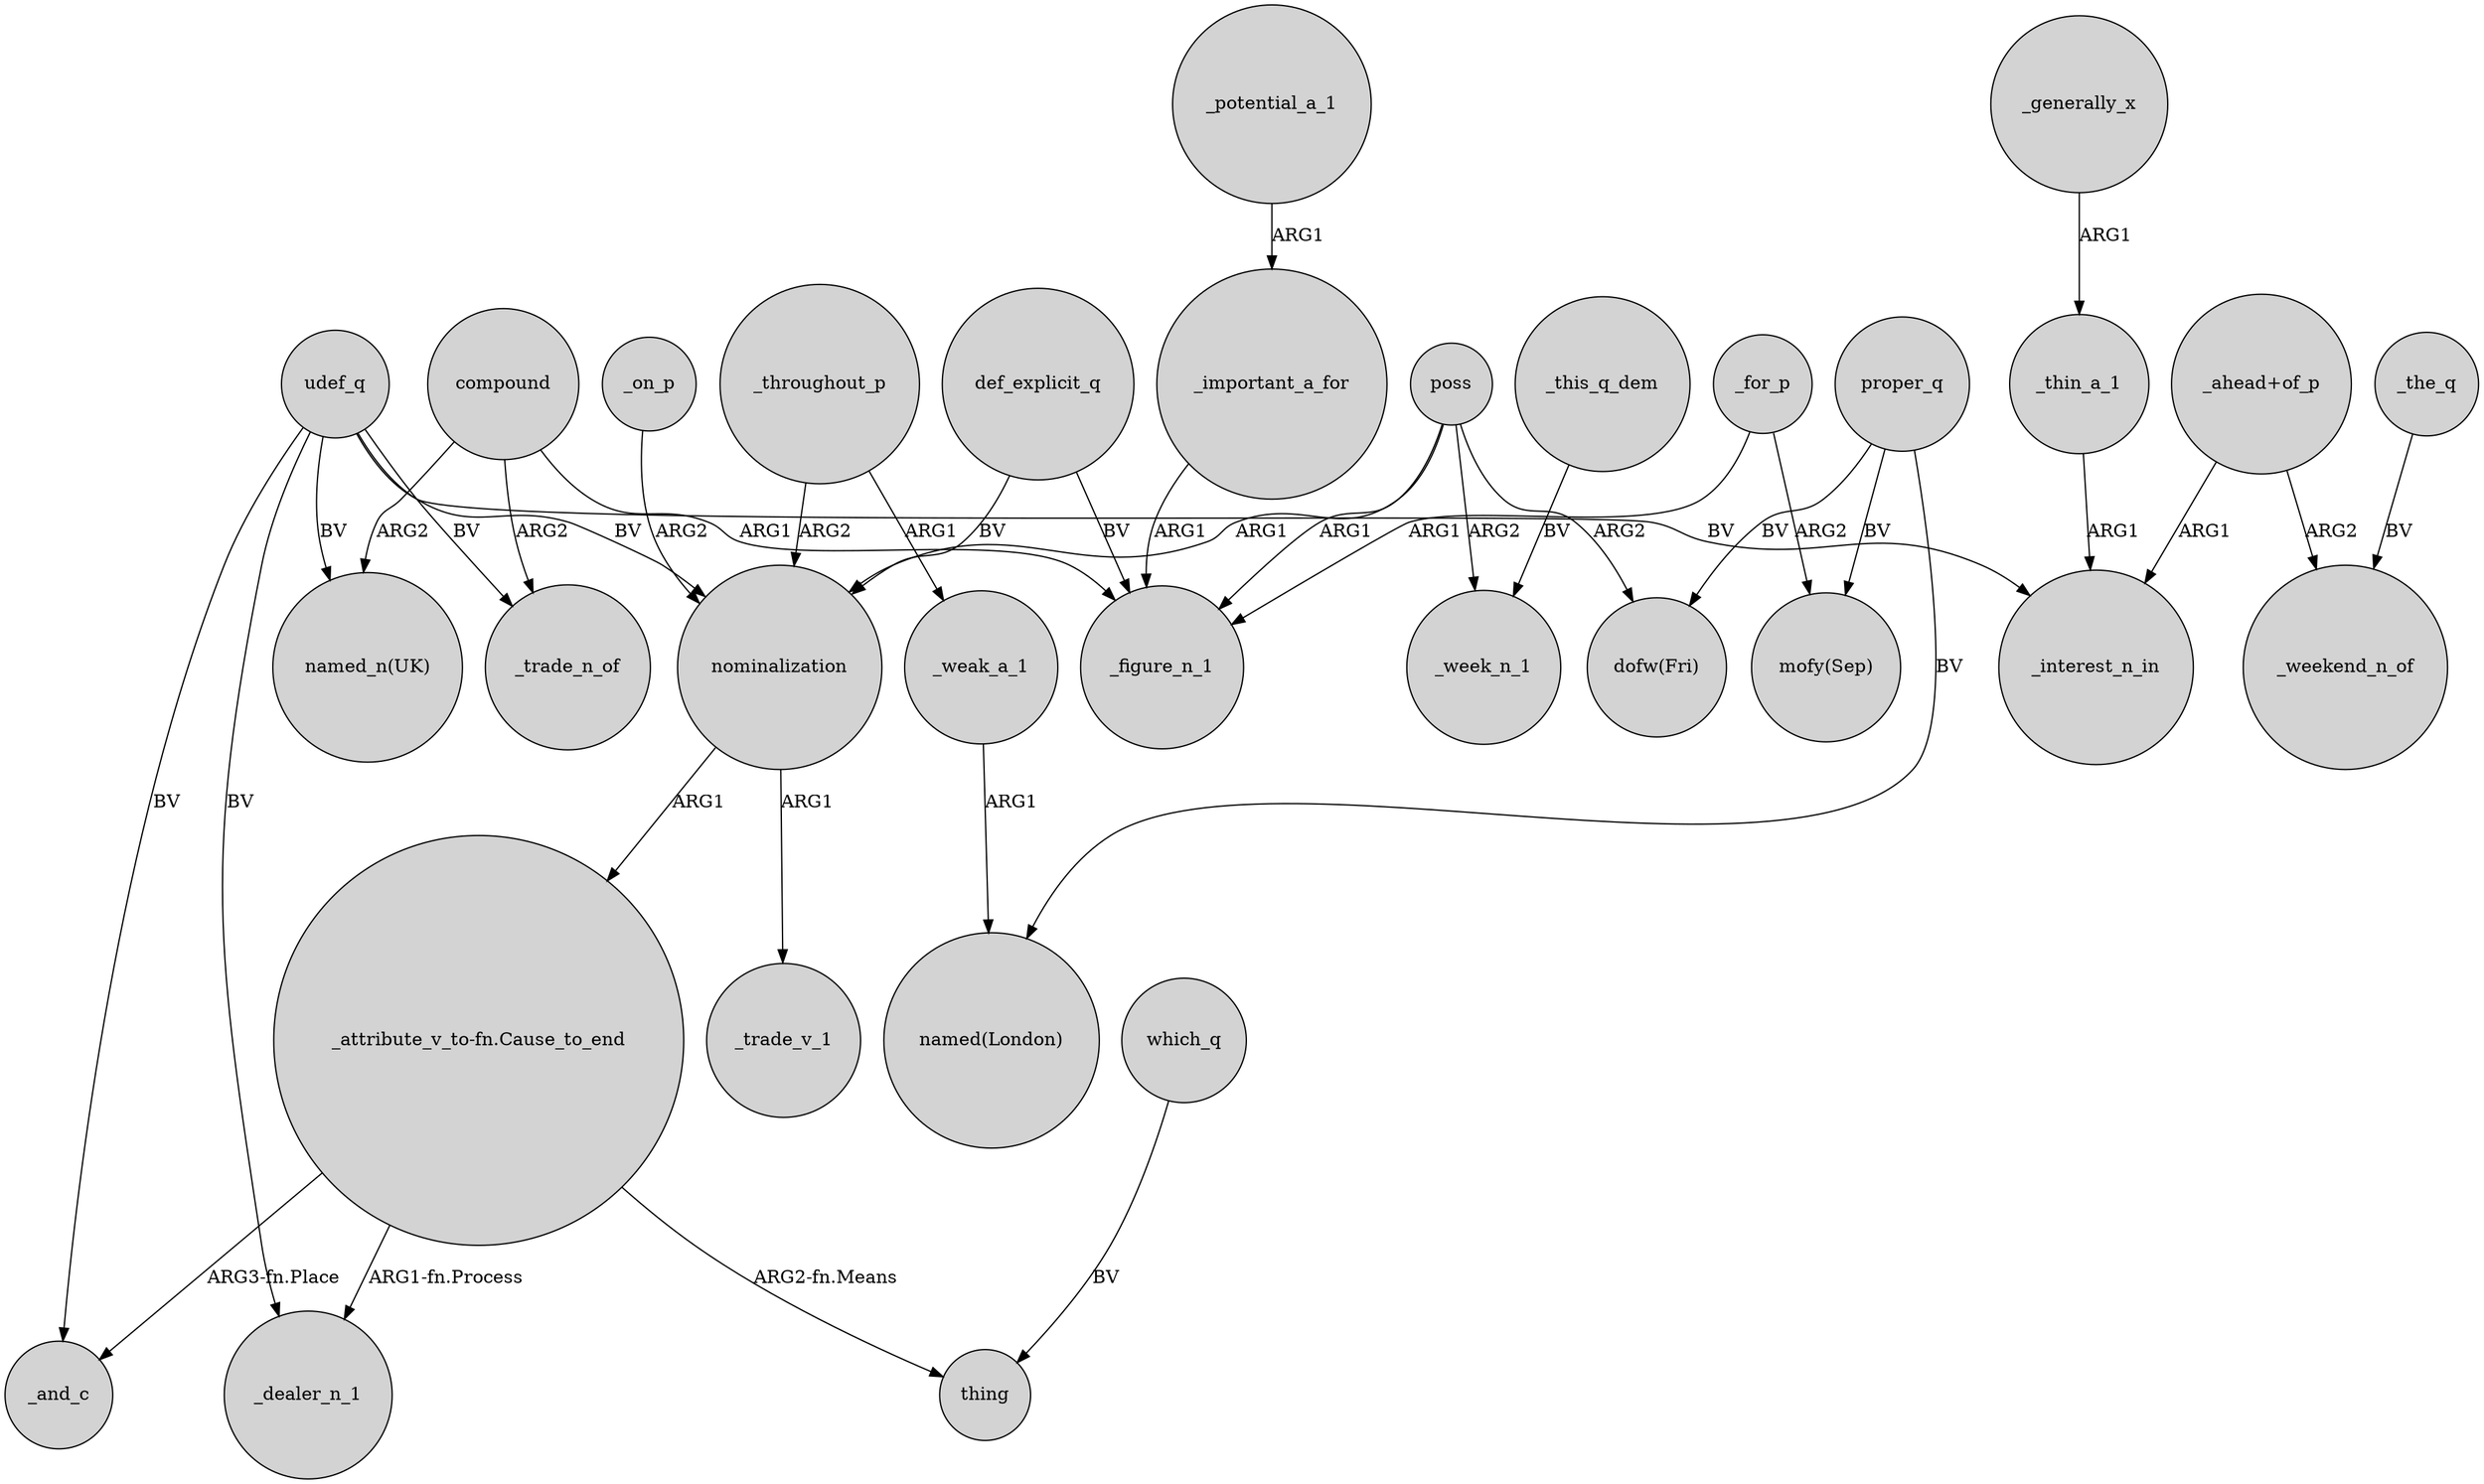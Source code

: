 digraph {
	node [shape=circle style=filled]
	_important_a_for -> _figure_n_1 [label=ARG1]
	compound -> _figure_n_1 [label=ARG1]
	"_attribute_v_to-fn.Cause_to_end" -> _and_c [label="ARG3-fn.Place"]
	proper_q -> "dofw(Fri)" [label=BV]
	_potential_a_1 -> _important_a_for [label=ARG1]
	_on_p -> nominalization [label=ARG2]
	poss -> _week_n_1 [label=ARG2]
	udef_q -> nominalization [label=BV]
	which_q -> thing [label=BV]
	poss -> "dofw(Fri)" [label=ARG2]
	_weak_a_1 -> "named(London)" [label=ARG1]
	_thin_a_1 -> _interest_n_in [label=ARG1]
	udef_q -> _and_c [label=BV]
	_for_p -> "mofy(Sep)" [label=ARG2]
	poss -> nominalization [label=ARG1]
	_throughout_p -> _weak_a_1 [label=ARG1]
	"_ahead+of_p" -> _interest_n_in [label=ARG1]
	"_attribute_v_to-fn.Cause_to_end" -> thing [label="ARG2-fn.Means"]
	"_attribute_v_to-fn.Cause_to_end" -> _dealer_n_1 [label="ARG1-fn.Process"]
	poss -> _figure_n_1 [label=ARG1]
	compound -> "named_n(UK)" [label=ARG2]
	udef_q -> "named_n(UK)" [label=BV]
	def_explicit_q -> _figure_n_1 [label=BV]
	def_explicit_q -> nominalization [label=BV]
	udef_q -> _dealer_n_1 [label=BV]
	nominalization -> "_attribute_v_to-fn.Cause_to_end" [label=ARG1]
	_generally_x -> _thin_a_1 [label=ARG1]
	udef_q -> _trade_n_of [label=BV]
	compound -> _trade_n_of [label=ARG2]
	udef_q -> _interest_n_in [label=BV]
	proper_q -> "mofy(Sep)" [label=BV]
	proper_q -> "named(London)" [label=BV]
	_for_p -> _figure_n_1 [label=ARG1]
	_the_q -> _weekend_n_of [label=BV]
	"_ahead+of_p" -> _weekend_n_of [label=ARG2]
	_this_q_dem -> _week_n_1 [label=BV]
	nominalization -> _trade_v_1 [label=ARG1]
	_throughout_p -> nominalization [label=ARG2]
}
